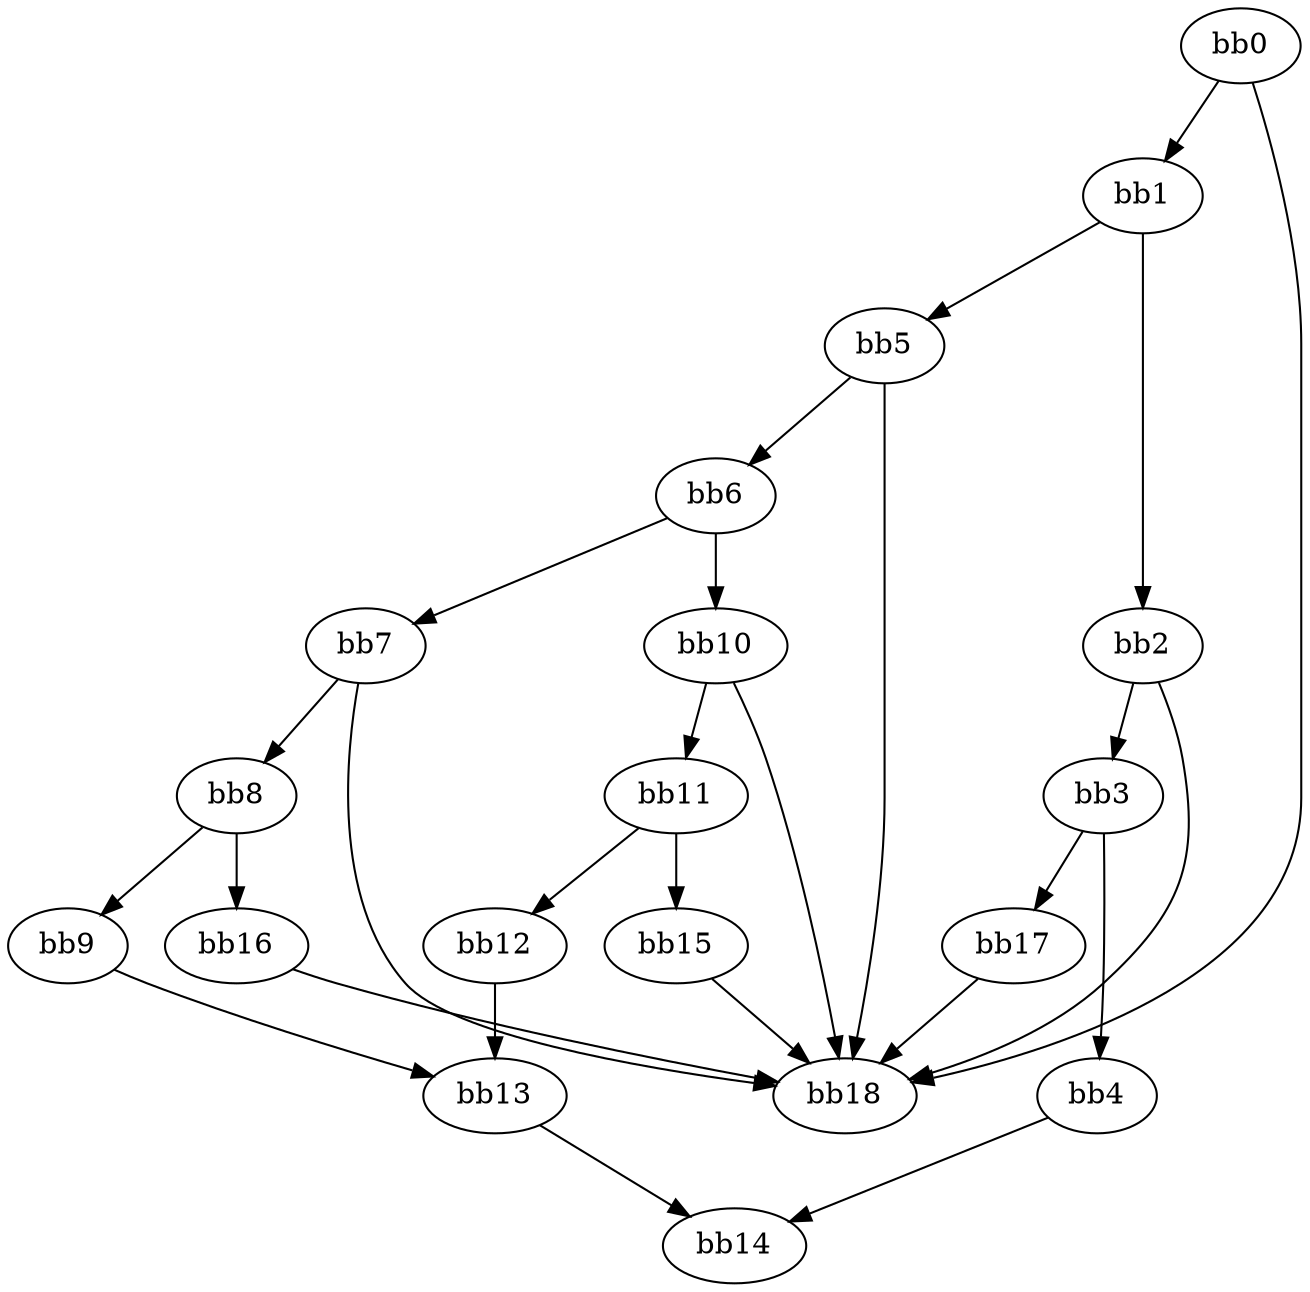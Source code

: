 digraph {
    0 [ label = "bb0\l" ]
    1 [ label = "bb1\l" ]
    2 [ label = "bb2\l" ]
    3 [ label = "bb3\l" ]
    4 [ label = "bb4\l" ]
    5 [ label = "bb5\l" ]
    6 [ label = "bb6\l" ]
    7 [ label = "bb7\l" ]
    8 [ label = "bb8\l" ]
    9 [ label = "bb9\l" ]
    10 [ label = "bb10\l" ]
    11 [ label = "bb11\l" ]
    12 [ label = "bb12\l" ]
    13 [ label = "bb13\l" ]
    14 [ label = "bb14\l" ]
    15 [ label = "bb15\l" ]
    16 [ label = "bb16\l" ]
    17 [ label = "bb17\l" ]
    18 [ label = "bb18\l" ]
    0 -> 1 [ ]
    0 -> 18 [ ]
    1 -> 2 [ ]
    1 -> 5 [ ]
    2 -> 3 [ ]
    2 -> 18 [ ]
    3 -> 4 [ ]
    3 -> 17 [ ]
    4 -> 14 [ ]
    5 -> 6 [ ]
    5 -> 18 [ ]
    6 -> 7 [ ]
    6 -> 10 [ ]
    7 -> 8 [ ]
    7 -> 18 [ ]
    8 -> 9 [ ]
    8 -> 16 [ ]
    9 -> 13 [ ]
    10 -> 11 [ ]
    10 -> 18 [ ]
    11 -> 12 [ ]
    11 -> 15 [ ]
    12 -> 13 [ ]
    13 -> 14 [ ]
    15 -> 18 [ ]
    16 -> 18 [ ]
    17 -> 18 [ ]
}


